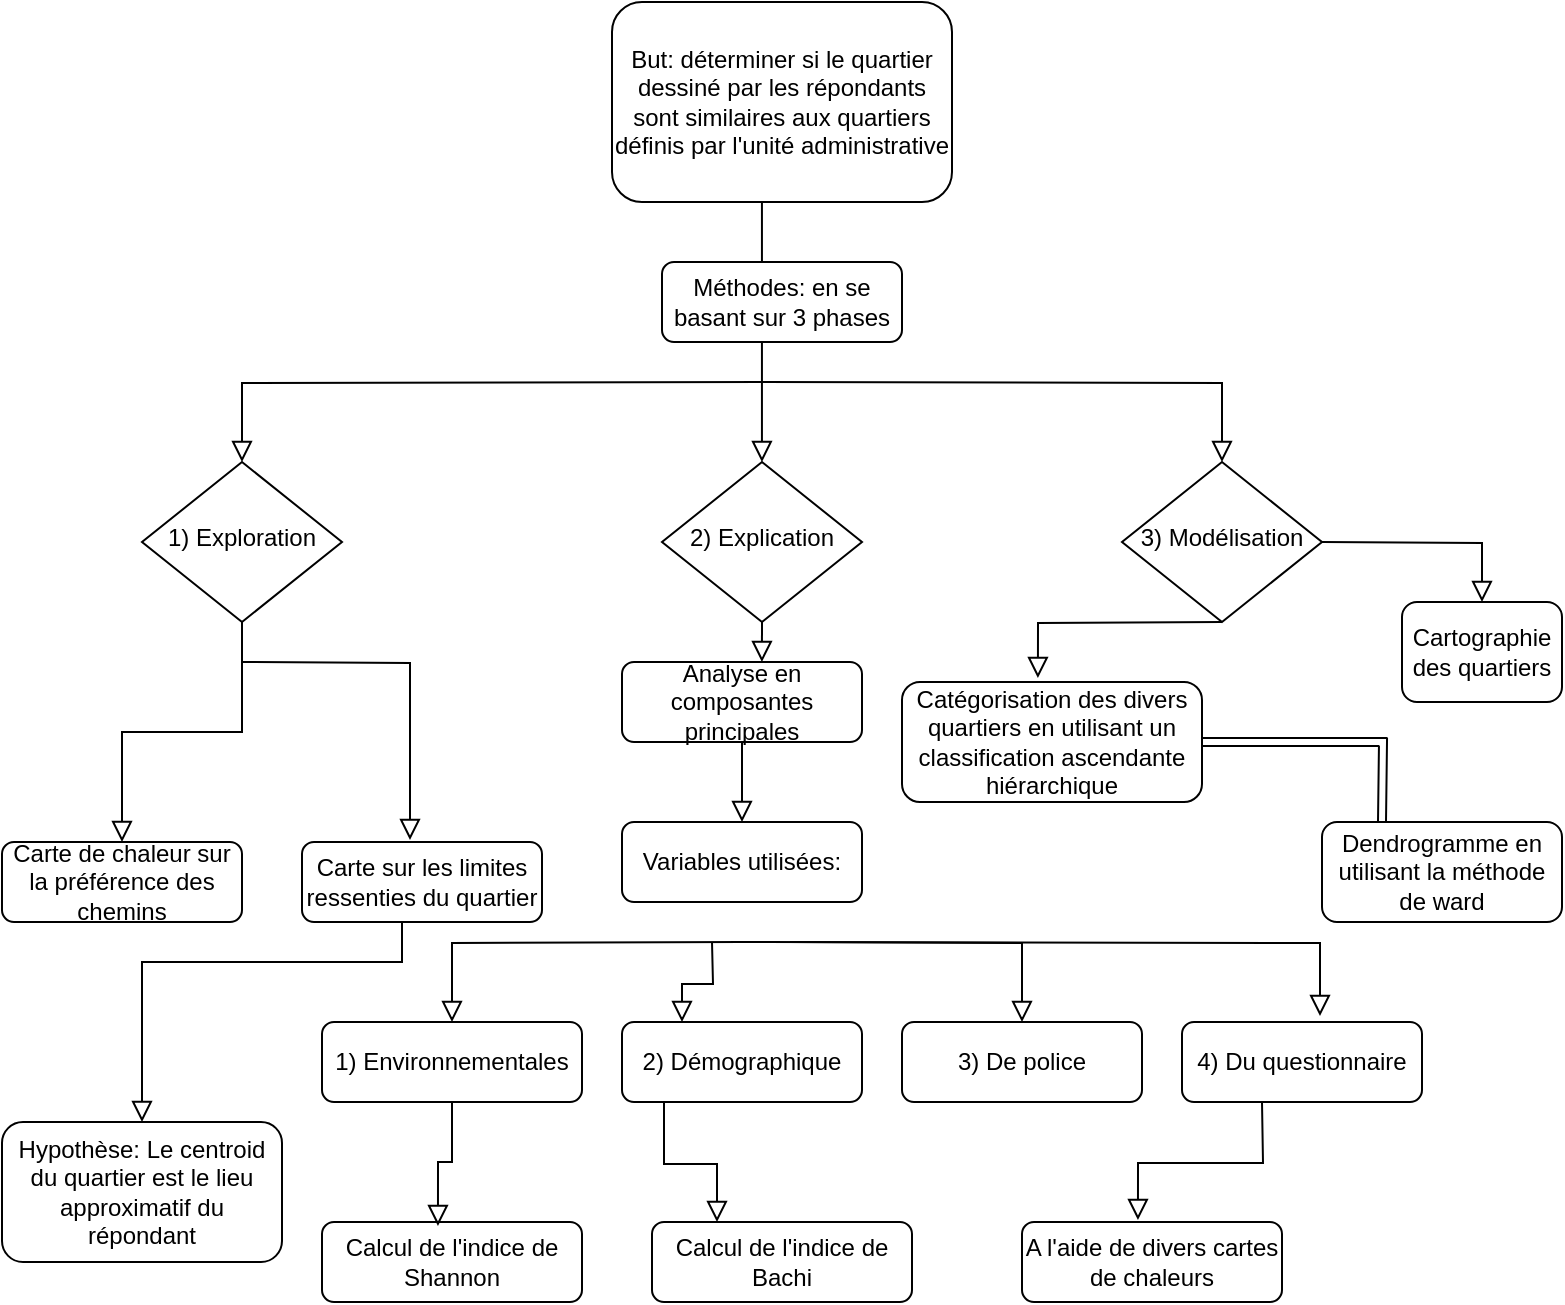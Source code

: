 <mxfile version="21.3.8" type="github">
  <diagram id="C5RBs43oDa-KdzZeNtuy" name="Page-1">
    <mxGraphModel dx="2074" dy="1063" grid="1" gridSize="10" guides="1" tooltips="1" connect="1" arrows="1" fold="1" page="1" pageScale="1" pageWidth="827" pageHeight="1169" math="0" shadow="0">
      <root>
        <mxCell id="WIyWlLk6GJQsqaUBKTNV-0" />
        <mxCell id="WIyWlLk6GJQsqaUBKTNV-1" parent="WIyWlLk6GJQsqaUBKTNV-0" />
        <mxCell id="WIyWlLk6GJQsqaUBKTNV-2" value="" style="rounded=0;html=1;jettySize=auto;orthogonalLoop=1;fontSize=11;endArrow=block;endFill=0;endSize=8;strokeWidth=1;shadow=0;labelBackgroundColor=none;edgeStyle=orthogonalEdgeStyle;" parent="WIyWlLk6GJQsqaUBKTNV-1" target="WIyWlLk6GJQsqaUBKTNV-6" edge="1">
          <mxGeometry relative="1" as="geometry">
            <mxPoint x="400" y="200" as="sourcePoint" />
          </mxGeometry>
        </mxCell>
        <mxCell id="WIyWlLk6GJQsqaUBKTNV-6" value="1) Exploration" style="rhombus;whiteSpace=wrap;html=1;shadow=0;fontFamily=Helvetica;fontSize=12;align=center;strokeWidth=1;spacing=6;spacingTop=-4;" parent="WIyWlLk6GJQsqaUBKTNV-1" vertex="1">
          <mxGeometry x="90" y="240" width="100" height="80" as="geometry" />
        </mxCell>
        <mxCell id="t2mM1WANGV4psgZgZOi0-0" value="2) Explication" style="rhombus;whiteSpace=wrap;html=1;shadow=0;fontFamily=Helvetica;fontSize=12;align=center;strokeWidth=1;spacing=6;spacingTop=-4;" vertex="1" parent="WIyWlLk6GJQsqaUBKTNV-1">
          <mxGeometry x="350" y="240" width="100" height="80" as="geometry" />
        </mxCell>
        <mxCell id="t2mM1WANGV4psgZgZOi0-1" value="3) Modélisation" style="rhombus;whiteSpace=wrap;html=1;shadow=0;fontFamily=Helvetica;fontSize=12;align=center;strokeWidth=1;spacing=6;spacingTop=-4;" vertex="1" parent="WIyWlLk6GJQsqaUBKTNV-1">
          <mxGeometry x="580" y="240" width="100" height="80" as="geometry" />
        </mxCell>
        <mxCell id="t2mM1WANGV4psgZgZOi0-2" value="" style="rounded=0;html=1;jettySize=auto;orthogonalLoop=1;fontSize=11;endArrow=block;endFill=0;endSize=8;strokeWidth=1;shadow=0;labelBackgroundColor=none;edgeStyle=orthogonalEdgeStyle;exitX=0.441;exitY=1;exitDx=0;exitDy=0;exitPerimeter=0;" edge="1" parent="WIyWlLk6GJQsqaUBKTNV-1" source="t2mM1WANGV4psgZgZOi0-8" target="t2mM1WANGV4psgZgZOi0-0">
          <mxGeometry relative="1" as="geometry">
            <mxPoint x="400" y="250" as="sourcePoint" />
            <mxPoint x="210" y="330" as="targetPoint" />
          </mxGeometry>
        </mxCell>
        <mxCell id="t2mM1WANGV4psgZgZOi0-3" value="" style="rounded=0;html=1;jettySize=auto;orthogonalLoop=1;fontSize=11;endArrow=block;endFill=0;endSize=8;strokeWidth=1;shadow=0;labelBackgroundColor=none;edgeStyle=orthogonalEdgeStyle;entryX=0.5;entryY=0;entryDx=0;entryDy=0;" edge="1" parent="WIyWlLk6GJQsqaUBKTNV-1" target="t2mM1WANGV4psgZgZOi0-1">
          <mxGeometry relative="1" as="geometry">
            <mxPoint x="400" y="200" as="sourcePoint" />
            <mxPoint x="260" y="310" as="targetPoint" />
          </mxGeometry>
        </mxCell>
        <mxCell id="t2mM1WANGV4psgZgZOi0-4" value="" style="rounded=0;html=1;jettySize=auto;orthogonalLoop=1;fontSize=11;endArrow=block;endFill=0;endSize=8;strokeWidth=1;shadow=0;labelBackgroundColor=none;edgeStyle=orthogonalEdgeStyle;exitX=0.5;exitY=1;exitDx=0;exitDy=0;entryX=0.5;entryY=0;entryDx=0;entryDy=0;" edge="1" parent="WIyWlLk6GJQsqaUBKTNV-1" source="WIyWlLk6GJQsqaUBKTNV-6" target="t2mM1WANGV4psgZgZOi0-5">
          <mxGeometry relative="1" as="geometry">
            <mxPoint x="140" y="390" as="sourcePoint" />
            <mxPoint x="60" y="480" as="targetPoint" />
          </mxGeometry>
        </mxCell>
        <mxCell id="t2mM1WANGV4psgZgZOi0-5" value="Carte de chaleur sur la préférence des chemins" style="rounded=1;whiteSpace=wrap;html=1;fontSize=12;glass=0;strokeWidth=1;shadow=0;" vertex="1" parent="WIyWlLk6GJQsqaUBKTNV-1">
          <mxGeometry x="20" y="430" width="120" height="40" as="geometry" />
        </mxCell>
        <mxCell id="t2mM1WANGV4psgZgZOi0-6" value="Carte sur les limites ressenties du quartier" style="rounded=1;whiteSpace=wrap;html=1;fontSize=12;glass=0;strokeWidth=1;shadow=0;" vertex="1" parent="WIyWlLk6GJQsqaUBKTNV-1">
          <mxGeometry x="170" y="430" width="120" height="40" as="geometry" />
        </mxCell>
        <mxCell id="t2mM1WANGV4psgZgZOi0-7" value="" style="rounded=0;html=1;jettySize=auto;orthogonalLoop=1;fontSize=11;endArrow=block;endFill=0;endSize=8;strokeWidth=1;shadow=0;labelBackgroundColor=none;edgeStyle=orthogonalEdgeStyle;entryX=0.45;entryY=-0.025;entryDx=0;entryDy=0;entryPerimeter=0;" edge="1" parent="WIyWlLk6GJQsqaUBKTNV-1" target="t2mM1WANGV4psgZgZOi0-6">
          <mxGeometry relative="1" as="geometry">
            <mxPoint x="140" y="340" as="sourcePoint" />
            <mxPoint x="60" y="430" as="targetPoint" />
          </mxGeometry>
        </mxCell>
        <mxCell id="t2mM1WANGV4psgZgZOi0-8" value="But: déterminer si le quartier dessiné par les répondants sont similaires aux quartiers définis par l&#39;unité administrative" style="rounded=1;whiteSpace=wrap;html=1;fontSize=12;glass=0;strokeWidth=1;shadow=0;" vertex="1" parent="WIyWlLk6GJQsqaUBKTNV-1">
          <mxGeometry x="325" y="10" width="170" height="100" as="geometry" />
        </mxCell>
        <mxCell id="t2mM1WANGV4psgZgZOi0-10" value="Méthodes: en se basant sur 3 phases" style="rounded=1;whiteSpace=wrap;html=1;fontSize=12;glass=0;strokeWidth=1;shadow=0;" vertex="1" parent="WIyWlLk6GJQsqaUBKTNV-1">
          <mxGeometry x="350" y="140" width="120" height="40" as="geometry" />
        </mxCell>
        <mxCell id="t2mM1WANGV4psgZgZOi0-12" value="Hypothèse: Le centroid du quartier est le lieu approximatif du répondant" style="rounded=1;whiteSpace=wrap;html=1;fontSize=12;glass=0;strokeWidth=1;shadow=0;" vertex="1" parent="WIyWlLk6GJQsqaUBKTNV-1">
          <mxGeometry x="20" y="570" width="140" height="70" as="geometry" />
        </mxCell>
        <mxCell id="t2mM1WANGV4psgZgZOi0-13" value="" style="rounded=0;html=1;jettySize=auto;orthogonalLoop=1;fontSize=11;endArrow=block;endFill=0;endSize=8;strokeWidth=1;shadow=0;labelBackgroundColor=none;edgeStyle=orthogonalEdgeStyle;entryX=0.583;entryY=0;entryDx=0;entryDy=0;entryPerimeter=0;" edge="1" parent="WIyWlLk6GJQsqaUBKTNV-1" target="t2mM1WANGV4psgZgZOi0-14">
          <mxGeometry relative="1" as="geometry">
            <mxPoint x="400" y="320" as="sourcePoint" />
            <mxPoint x="620" y="450" as="targetPoint" />
          </mxGeometry>
        </mxCell>
        <mxCell id="t2mM1WANGV4psgZgZOi0-14" value="Analyse en composantes principales" style="rounded=1;whiteSpace=wrap;html=1;fontSize=12;glass=0;strokeWidth=1;shadow=0;" vertex="1" parent="WIyWlLk6GJQsqaUBKTNV-1">
          <mxGeometry x="330" y="340" width="120" height="40" as="geometry" />
        </mxCell>
        <mxCell id="t2mM1WANGV4psgZgZOi0-15" value="" style="rounded=0;html=1;jettySize=auto;orthogonalLoop=1;fontSize=11;endArrow=block;endFill=0;endSize=8;strokeWidth=1;shadow=0;labelBackgroundColor=none;edgeStyle=orthogonalEdgeStyle;exitX=0.5;exitY=1;exitDx=0;exitDy=0;entryX=0.5;entryY=0;entryDx=0;entryDy=0;" edge="1" parent="WIyWlLk6GJQsqaUBKTNV-1" source="t2mM1WANGV4psgZgZOi0-14" target="t2mM1WANGV4psgZgZOi0-16">
          <mxGeometry relative="1" as="geometry">
            <mxPoint x="520" y="400" as="sourcePoint" />
            <mxPoint x="360" y="440" as="targetPoint" />
            <Array as="points">
              <mxPoint x="390" y="420" />
            </Array>
          </mxGeometry>
        </mxCell>
        <mxCell id="t2mM1WANGV4psgZgZOi0-16" value="Variables utilisées:" style="rounded=1;whiteSpace=wrap;html=1;fontSize=12;glass=0;strokeWidth=1;shadow=0;" vertex="1" parent="WIyWlLk6GJQsqaUBKTNV-1">
          <mxGeometry x="330" y="420" width="120" height="40" as="geometry" />
        </mxCell>
        <mxCell id="t2mM1WANGV4psgZgZOi0-17" value="1) Environnementales" style="rounded=1;whiteSpace=wrap;html=1;fontSize=12;glass=0;strokeWidth=1;shadow=0;" vertex="1" parent="WIyWlLk6GJQsqaUBKTNV-1">
          <mxGeometry x="180" y="520" width="130" height="40" as="geometry" />
        </mxCell>
        <mxCell id="t2mM1WANGV4psgZgZOi0-18" value="2) Démographique" style="rounded=1;whiteSpace=wrap;html=1;fontSize=12;glass=0;strokeWidth=1;shadow=0;" vertex="1" parent="WIyWlLk6GJQsqaUBKTNV-1">
          <mxGeometry x="330" y="520" width="120" height="40" as="geometry" />
        </mxCell>
        <mxCell id="t2mM1WANGV4psgZgZOi0-19" value="3) De police" style="rounded=1;whiteSpace=wrap;html=1;fontSize=12;glass=0;strokeWidth=1;shadow=0;" vertex="1" parent="WIyWlLk6GJQsqaUBKTNV-1">
          <mxGeometry x="470" y="520" width="120" height="40" as="geometry" />
        </mxCell>
        <mxCell id="t2mM1WANGV4psgZgZOi0-20" value="" style="rounded=0;html=1;jettySize=auto;orthogonalLoop=1;fontSize=11;endArrow=block;endFill=0;endSize=8;strokeWidth=1;shadow=0;labelBackgroundColor=none;edgeStyle=orthogonalEdgeStyle;entryX=0.5;entryY=0;entryDx=0;entryDy=0;" edge="1" parent="WIyWlLk6GJQsqaUBKTNV-1" target="t2mM1WANGV4psgZgZOi0-17">
          <mxGeometry relative="1" as="geometry">
            <mxPoint x="390" y="480" as="sourcePoint" />
            <mxPoint x="230" y="520" as="targetPoint" />
          </mxGeometry>
        </mxCell>
        <mxCell id="t2mM1WANGV4psgZgZOi0-21" value="" style="rounded=0;html=1;jettySize=auto;orthogonalLoop=1;fontSize=11;endArrow=block;endFill=0;endSize=8;strokeWidth=1;shadow=0;labelBackgroundColor=none;edgeStyle=orthogonalEdgeStyle;entryX=0.5;entryY=0;entryDx=0;entryDy=0;" edge="1" parent="WIyWlLk6GJQsqaUBKTNV-1" target="t2mM1WANGV4psgZgZOi0-12">
          <mxGeometry relative="1" as="geometry">
            <mxPoint x="220" y="470" as="sourcePoint" />
            <mxPoint x="304" y="559" as="targetPoint" />
            <Array as="points">
              <mxPoint x="220" y="490" />
              <mxPoint x="90" y="490" />
            </Array>
          </mxGeometry>
        </mxCell>
        <mxCell id="t2mM1WANGV4psgZgZOi0-22" value="4) Du questionnaire" style="rounded=1;whiteSpace=wrap;html=1;fontSize=12;glass=0;strokeWidth=1;shadow=0;" vertex="1" parent="WIyWlLk6GJQsqaUBKTNV-1">
          <mxGeometry x="610" y="520" width="120" height="40" as="geometry" />
        </mxCell>
        <mxCell id="t2mM1WANGV4psgZgZOi0-23" value="" style="rounded=0;html=1;jettySize=auto;orthogonalLoop=1;fontSize=11;endArrow=block;endFill=0;endSize=8;strokeWidth=1;shadow=0;labelBackgroundColor=none;edgeStyle=orthogonalEdgeStyle;entryX=0.25;entryY=0;entryDx=0;entryDy=0;" edge="1" parent="WIyWlLk6GJQsqaUBKTNV-1" target="t2mM1WANGV4psgZgZOi0-18">
          <mxGeometry relative="1" as="geometry">
            <mxPoint x="375" y="480" as="sourcePoint" />
            <mxPoint x="230" y="520" as="targetPoint" />
          </mxGeometry>
        </mxCell>
        <mxCell id="t2mM1WANGV4psgZgZOi0-24" value="" style="rounded=0;html=1;jettySize=auto;orthogonalLoop=1;fontSize=11;endArrow=block;endFill=0;endSize=8;strokeWidth=1;shadow=0;labelBackgroundColor=none;edgeStyle=orthogonalEdgeStyle;entryX=0.5;entryY=0;entryDx=0;entryDy=0;" edge="1" parent="WIyWlLk6GJQsqaUBKTNV-1" target="t2mM1WANGV4psgZgZOi0-19">
          <mxGeometry relative="1" as="geometry">
            <mxPoint x="414" y="480" as="sourcePoint" />
            <mxPoint x="269" y="520" as="targetPoint" />
          </mxGeometry>
        </mxCell>
        <mxCell id="t2mM1WANGV4psgZgZOi0-25" value="" style="rounded=0;html=1;jettySize=auto;orthogonalLoop=1;fontSize=11;endArrow=block;endFill=0;endSize=8;strokeWidth=1;shadow=0;labelBackgroundColor=none;edgeStyle=orthogonalEdgeStyle;entryX=0.575;entryY=-0.075;entryDx=0;entryDy=0;entryPerimeter=0;" edge="1" parent="WIyWlLk6GJQsqaUBKTNV-1" target="t2mM1WANGV4psgZgZOi0-22">
          <mxGeometry relative="1" as="geometry">
            <mxPoint x="390" y="480" as="sourcePoint" />
            <mxPoint x="506" y="520" as="targetPoint" />
          </mxGeometry>
        </mxCell>
        <mxCell id="t2mM1WANGV4psgZgZOi0-26" value="Calcul de l&#39;indice de Shannon" style="rounded=1;whiteSpace=wrap;html=1;fontSize=12;glass=0;strokeWidth=1;shadow=0;" vertex="1" parent="WIyWlLk6GJQsqaUBKTNV-1">
          <mxGeometry x="180" y="620" width="130" height="40" as="geometry" />
        </mxCell>
        <mxCell id="t2mM1WANGV4psgZgZOi0-27" value="" style="rounded=0;html=1;jettySize=auto;orthogonalLoop=1;fontSize=11;endArrow=block;endFill=0;endSize=8;strokeWidth=1;shadow=0;labelBackgroundColor=none;edgeStyle=orthogonalEdgeStyle;entryX=0.446;entryY=0.05;entryDx=0;entryDy=0;entryPerimeter=0;exitX=0.5;exitY=1;exitDx=0;exitDy=0;" edge="1" parent="WIyWlLk6GJQsqaUBKTNV-1" source="t2mM1WANGV4psgZgZOi0-17" target="t2mM1WANGV4psgZgZOi0-26">
          <mxGeometry relative="1" as="geometry">
            <mxPoint x="275" y="560" as="sourcePoint" />
            <mxPoint x="130" y="600" as="targetPoint" />
          </mxGeometry>
        </mxCell>
        <mxCell id="t2mM1WANGV4psgZgZOi0-28" value="Calcul de l&#39;indice de Bachi" style="rounded=1;whiteSpace=wrap;html=1;fontSize=12;glass=0;strokeWidth=1;shadow=0;" vertex="1" parent="WIyWlLk6GJQsqaUBKTNV-1">
          <mxGeometry x="345" y="620" width="130" height="40" as="geometry" />
        </mxCell>
        <mxCell id="t2mM1WANGV4psgZgZOi0-29" value="" style="rounded=0;html=1;jettySize=auto;orthogonalLoop=1;fontSize=11;endArrow=block;endFill=0;endSize=8;strokeWidth=1;shadow=0;labelBackgroundColor=none;edgeStyle=orthogonalEdgeStyle;exitX=0.5;exitY=1;exitDx=0;exitDy=0;entryX=0.25;entryY=0;entryDx=0;entryDy=0;" edge="1" parent="WIyWlLk6GJQsqaUBKTNV-1" target="t2mM1WANGV4psgZgZOi0-28">
          <mxGeometry relative="1" as="geometry">
            <mxPoint x="350" y="560" as="sourcePoint" />
            <mxPoint x="435" y="622" as="targetPoint" />
            <Array as="points">
              <mxPoint x="351" y="560" />
              <mxPoint x="351" y="591" />
              <mxPoint x="378" y="591" />
            </Array>
          </mxGeometry>
        </mxCell>
        <mxCell id="t2mM1WANGV4psgZgZOi0-30" value="A l&#39;aide de divers cartes de chaleurs" style="rounded=1;whiteSpace=wrap;html=1;fontSize=12;glass=0;strokeWidth=1;shadow=0;" vertex="1" parent="WIyWlLk6GJQsqaUBKTNV-1">
          <mxGeometry x="530" y="620" width="130" height="40" as="geometry" />
        </mxCell>
        <mxCell id="t2mM1WANGV4psgZgZOi0-31" value="" style="rounded=0;html=1;jettySize=auto;orthogonalLoop=1;fontSize=11;endArrow=block;endFill=0;endSize=8;strokeWidth=1;shadow=0;labelBackgroundColor=none;edgeStyle=orthogonalEdgeStyle;entryX=0.446;entryY=-0.025;entryDx=0;entryDy=0;entryPerimeter=0;" edge="1" parent="WIyWlLk6GJQsqaUBKTNV-1" target="t2mM1WANGV4psgZgZOi0-30">
          <mxGeometry relative="1" as="geometry">
            <mxPoint x="650" y="560" as="sourcePoint" />
            <mxPoint x="939" y="597" as="targetPoint" />
          </mxGeometry>
        </mxCell>
        <mxCell id="t2mM1WANGV4psgZgZOi0-37" value="" style="edgeStyle=orthogonalEdgeStyle;rounded=0;orthogonalLoop=1;jettySize=auto;html=1;shape=link;" edge="1" parent="WIyWlLk6GJQsqaUBKTNV-1" source="t2mM1WANGV4psgZgZOi0-33">
          <mxGeometry relative="1" as="geometry">
            <mxPoint x="710" y="420" as="targetPoint" />
          </mxGeometry>
        </mxCell>
        <mxCell id="t2mM1WANGV4psgZgZOi0-33" value="Catégorisation des divers quartiers en utilisant un classification ascendante hiérarchique" style="rounded=1;whiteSpace=wrap;html=1;fontSize=12;glass=0;strokeWidth=1;shadow=0;" vertex="1" parent="WIyWlLk6GJQsqaUBKTNV-1">
          <mxGeometry x="470" y="350" width="150" height="60" as="geometry" />
        </mxCell>
        <mxCell id="t2mM1WANGV4psgZgZOi0-34" value="" style="rounded=0;html=1;jettySize=auto;orthogonalLoop=1;fontSize=11;endArrow=block;endFill=0;endSize=8;strokeWidth=1;shadow=0;labelBackgroundColor=none;edgeStyle=orthogonalEdgeStyle;entryX=0.453;entryY=-0.033;entryDx=0;entryDy=0;entryPerimeter=0;" edge="1" parent="WIyWlLk6GJQsqaUBKTNV-1" target="t2mM1WANGV4psgZgZOi0-33">
          <mxGeometry relative="1" as="geometry">
            <mxPoint x="630" y="320" as="sourcePoint" />
            <mxPoint x="860" y="360" as="targetPoint" />
          </mxGeometry>
        </mxCell>
        <mxCell id="t2mM1WANGV4psgZgZOi0-35" value="Dendrogramme en utilisant la méthode de ward" style="rounded=1;whiteSpace=wrap;html=1;fontSize=12;glass=0;strokeWidth=1;shadow=0;" vertex="1" parent="WIyWlLk6GJQsqaUBKTNV-1">
          <mxGeometry x="680" y="420" width="120" height="50" as="geometry" />
        </mxCell>
        <mxCell id="t2mM1WANGV4psgZgZOi0-40" value="" style="rounded=0;html=1;jettySize=auto;orthogonalLoop=1;fontSize=11;endArrow=block;endFill=0;endSize=8;strokeWidth=1;shadow=0;labelBackgroundColor=none;edgeStyle=orthogonalEdgeStyle;entryX=0.5;entryY=0;entryDx=0;entryDy=0;" edge="1" parent="WIyWlLk6GJQsqaUBKTNV-1" target="t2mM1WANGV4psgZgZOi0-41">
          <mxGeometry relative="1" as="geometry">
            <mxPoint x="680" y="280" as="sourcePoint" />
            <mxPoint x="760" y="330" as="targetPoint" />
          </mxGeometry>
        </mxCell>
        <mxCell id="t2mM1WANGV4psgZgZOi0-41" value="Cartographie des quartiers" style="rounded=1;whiteSpace=wrap;html=1;fontSize=12;glass=0;strokeWidth=1;shadow=0;" vertex="1" parent="WIyWlLk6GJQsqaUBKTNV-1">
          <mxGeometry x="720" y="310" width="80" height="50" as="geometry" />
        </mxCell>
      </root>
    </mxGraphModel>
  </diagram>
</mxfile>
